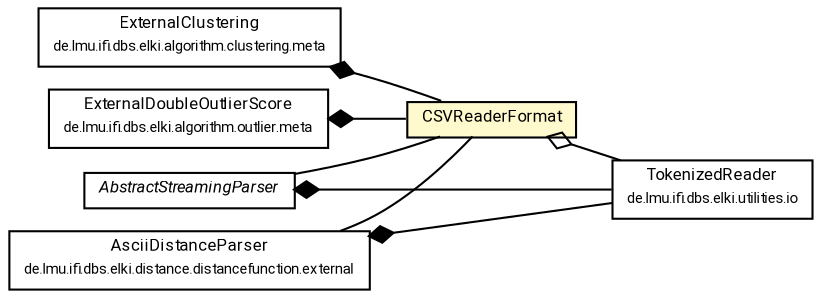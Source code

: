 #!/usr/local/bin/dot
#
# Class diagram 
# Generated by UMLGraph version R5_7_2-60-g0e99a6 (http://www.spinellis.gr/umlgraph/)
#

digraph G {
	graph [fontnames="svg"]
	edge [fontname="Roboto",fontsize=7,labelfontname="Roboto",labelfontsize=7,color="black"];
	node [fontname="Roboto",fontcolor="black",fontsize=8,shape=plaintext,margin=0,width=0,height=0];
	nodesep=0.15;
	ranksep=0.25;
	rankdir=LR;
	// de.lmu.ifi.dbs.elki.algorithm.clustering.meta.ExternalClustering
	c2219214 [label=<<table title="de.lmu.ifi.dbs.elki.algorithm.clustering.meta.ExternalClustering" border="0" cellborder="1" cellspacing="0" cellpadding="2" href="../../algorithm/clustering/meta/ExternalClustering.html" target="_parent">
		<tr><td><table border="0" cellspacing="0" cellpadding="1">
		<tr><td align="center" balign="center"> <font face="Roboto">ExternalClustering</font> </td></tr>
		<tr><td align="center" balign="center"> <font face="Roboto" point-size="7.0">de.lmu.ifi.dbs.elki.algorithm.clustering.meta</font> </td></tr>
		</table></td></tr>
		</table>>, URL="../../algorithm/clustering/meta/ExternalClustering.html"];
	// de.lmu.ifi.dbs.elki.utilities.io.TokenizedReader
	c2220166 [label=<<table title="de.lmu.ifi.dbs.elki.utilities.io.TokenizedReader" border="0" cellborder="1" cellspacing="0" cellpadding="2" href="../../utilities/io/TokenizedReader.html" target="_parent">
		<tr><td><table border="0" cellspacing="0" cellpadding="1">
		<tr><td align="center" balign="center"> <font face="Roboto">TokenizedReader</font> </td></tr>
		<tr><td align="center" balign="center"> <font face="Roboto" point-size="7.0">de.lmu.ifi.dbs.elki.utilities.io</font> </td></tr>
		</table></td></tr>
		</table>>, URL="../../utilities/io/TokenizedReader.html"];
	// de.lmu.ifi.dbs.elki.datasource.parser.CSVReaderFormat
	c2220991 [label=<<table title="de.lmu.ifi.dbs.elki.datasource.parser.CSVReaderFormat" border="0" cellborder="1" cellspacing="0" cellpadding="2" bgcolor="lemonChiffon" href="CSVReaderFormat.html" target="_parent">
		<tr><td><table border="0" cellspacing="0" cellpadding="1">
		<tr><td align="center" balign="center"> <font face="Roboto">CSVReaderFormat</font> </td></tr>
		</table></td></tr>
		</table>>, URL="CSVReaderFormat.html"];
	// de.lmu.ifi.dbs.elki.datasource.parser.AbstractStreamingParser
	c2220999 [label=<<table title="de.lmu.ifi.dbs.elki.datasource.parser.AbstractStreamingParser" border="0" cellborder="1" cellspacing="0" cellpadding="2" href="AbstractStreamingParser.html" target="_parent">
		<tr><td><table border="0" cellspacing="0" cellpadding="1">
		<tr><td align="center" balign="center"> <font face="Roboto"><i>AbstractStreamingParser</i></font> </td></tr>
		</table></td></tr>
		</table>>, URL="AbstractStreamingParser.html"];
	// de.lmu.ifi.dbs.elki.algorithm.outlier.meta.ExternalDoubleOutlierScore
	c2221265 [label=<<table title="de.lmu.ifi.dbs.elki.algorithm.outlier.meta.ExternalDoubleOutlierScore" border="0" cellborder="1" cellspacing="0" cellpadding="2" href="../../algorithm/outlier/meta/ExternalDoubleOutlierScore.html" target="_parent">
		<tr><td><table border="0" cellspacing="0" cellpadding="1">
		<tr><td align="center" balign="center"> <font face="Roboto">ExternalDoubleOutlierScore</font> </td></tr>
		<tr><td align="center" balign="center"> <font face="Roboto" point-size="7.0">de.lmu.ifi.dbs.elki.algorithm.outlier.meta</font> </td></tr>
		</table></td></tr>
		</table>>, URL="../../algorithm/outlier/meta/ExternalDoubleOutlierScore.html"];
	// de.lmu.ifi.dbs.elki.distance.distancefunction.external.AsciiDistanceParser
	c2221339 [label=<<table title="de.lmu.ifi.dbs.elki.distance.distancefunction.external.AsciiDistanceParser" border="0" cellborder="1" cellspacing="0" cellpadding="2" href="../../distance/distancefunction/external/AsciiDistanceParser.html" target="_parent">
		<tr><td><table border="0" cellspacing="0" cellpadding="1">
		<tr><td align="center" balign="center"> <font face="Roboto">AsciiDistanceParser</font> </td></tr>
		<tr><td align="center" balign="center"> <font face="Roboto" point-size="7.0">de.lmu.ifi.dbs.elki.distance.distancefunction.external</font> </td></tr>
		</table></td></tr>
		</table>>, URL="../../distance/distancefunction/external/AsciiDistanceParser.html"];
	// de.lmu.ifi.dbs.elki.algorithm.clustering.meta.ExternalClustering composed de.lmu.ifi.dbs.elki.datasource.parser.CSVReaderFormat
	c2219214 -> c2220991 [arrowhead=none,arrowtail=diamond,dir=back,weight=6];
	// de.lmu.ifi.dbs.elki.datasource.parser.CSVReaderFormat has de.lmu.ifi.dbs.elki.utilities.io.TokenizedReader
	c2220991 -> c2220166 [arrowhead=none,arrowtail=ediamond,dir=back,weight=4];
	// de.lmu.ifi.dbs.elki.datasource.parser.AbstractStreamingParser composed de.lmu.ifi.dbs.elki.utilities.io.TokenizedReader
	c2220999 -> c2220166 [arrowhead=none,arrowtail=diamond,dir=back,weight=6];
	// de.lmu.ifi.dbs.elki.datasource.parser.AbstractStreamingParser assoc de.lmu.ifi.dbs.elki.datasource.parser.CSVReaderFormat
	c2220999 -> c2220991 [arrowhead=none,weight=2];
	// de.lmu.ifi.dbs.elki.algorithm.outlier.meta.ExternalDoubleOutlierScore composed de.lmu.ifi.dbs.elki.datasource.parser.CSVReaderFormat
	c2221265 -> c2220991 [arrowhead=none,arrowtail=diamond,dir=back,weight=6];
	// de.lmu.ifi.dbs.elki.distance.distancefunction.external.AsciiDistanceParser composed de.lmu.ifi.dbs.elki.utilities.io.TokenizedReader
	c2221339 -> c2220166 [arrowhead=none,arrowtail=diamond,dir=back,weight=6];
	// de.lmu.ifi.dbs.elki.distance.distancefunction.external.AsciiDistanceParser assoc de.lmu.ifi.dbs.elki.datasource.parser.CSVReaderFormat
	c2221339 -> c2220991 [arrowhead=none,weight=2];
}

